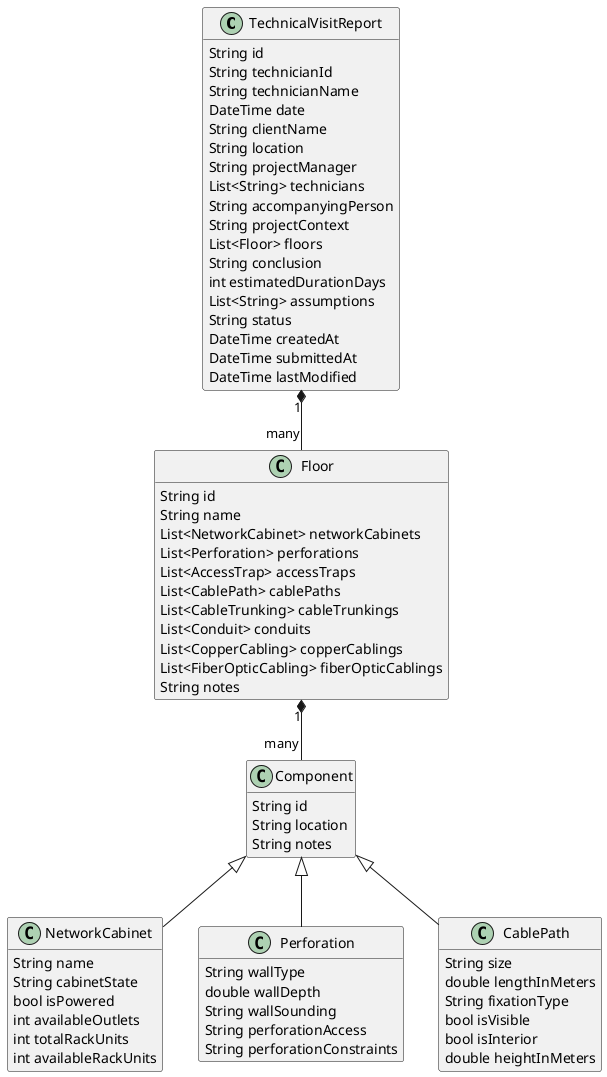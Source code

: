 @startuml
hide empty members

class TechnicalVisitReport {
  String id
  String technicianId
  String technicianName
  DateTime date
  String clientName
  String location
  String projectManager
  List<String> technicians
  String accompanyingPerson
  String projectContext
  List<Floor> floors
  String conclusion
  int estimatedDurationDays
  List<String> assumptions
  String status
  DateTime createdAt
  DateTime submittedAt
  DateTime lastModified
}

class Floor {
  String id
  String name
  List<NetworkCabinet> networkCabinets
  List<Perforation> perforations
  List<AccessTrap> accessTraps
  List<CablePath> cablePaths
  List<CableTrunking> cableTrunkings
  List<Conduit> conduits
  List<CopperCabling> copperCablings
  List<FiberOpticCabling> fiberOpticCablings
  String notes
}

class Component {
  String id
  String location
  String notes
}

class NetworkCabinet extends Component {
  String name
  String cabinetState
  bool isPowered
  int availableOutlets
  int totalRackUnits
  int availableRackUnits
}

class Perforation extends Component {
  String wallType
  double wallDepth
  String wallSounding
  String perforationAccess
  String perforationConstraints
}

class CablePath extends Component {
  String size
  double lengthInMeters
  String fixationType
  bool isVisible
  bool isInterior
  double heightInMeters
}

TechnicalVisitReport "1" *-- "many" Floor
Floor "1" *-- "many" Component
@enduml